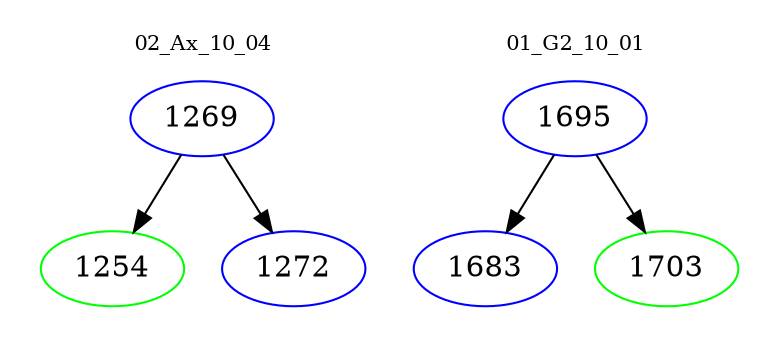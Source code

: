 digraph{
subgraph cluster_0 {
color = white
label = "02_Ax_10_04";
fontsize=10;
T0_1269 [label="1269", color="blue"]
T0_1269 -> T0_1254 [color="black"]
T0_1254 [label="1254", color="green"]
T0_1269 -> T0_1272 [color="black"]
T0_1272 [label="1272", color="blue"]
}
subgraph cluster_1 {
color = white
label = "01_G2_10_01";
fontsize=10;
T1_1695 [label="1695", color="blue"]
T1_1695 -> T1_1683 [color="black"]
T1_1683 [label="1683", color="blue"]
T1_1695 -> T1_1703 [color="black"]
T1_1703 [label="1703", color="green"]
}
}
